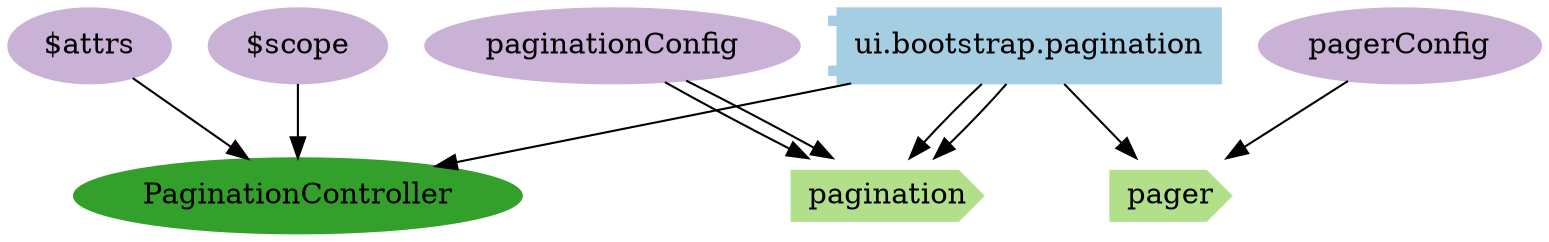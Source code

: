 digraph dependencies {
  node[shape="component",style="filled",colorscheme=paired12]


    node[shape="component"]
    "ui.bootstrap.pagination"[label="ui.bootstrap.pagination", color=1]

    


    node[shape="ellipse"]
    


    
      "PaginationController"[label="PaginationController", color=4]
      "ui.bootstrap.pagination" -> "PaginationController"
    

    

    

    node[shape="cds"]
    

    
      "pagination"[label="pagination", color=3]
      "ui.bootstrap.pagination" -> "pagination"
    
      "pagination"[label="pagination", color=3]
      "ui.bootstrap.pagination" -> "pagination"
    
      "pager"[label="pager", color=3]
      "ui.bootstrap.pagination" -> "pager"
    









    node[shape="ellipse",style="filled", color=9]
    

    
      
        "paginationConfig"[label="paginationConfig"]
        "paginationConfig" -> "pagination"
      
    
      
        "paginationConfig"[label="paginationConfig"]
        "paginationConfig" -> "pagination"
      
    
      
        "pagerConfig"[label="pagerConfig"]
        "pagerConfig" -> "pager"
      
    


    
      
        "$scope"[label="$scope"]
        "$scope" -> "PaginationController"
      
        "$attrs"[label="$attrs"]
        "$attrs" -> "PaginationController"
      
    

    

    

    


}
